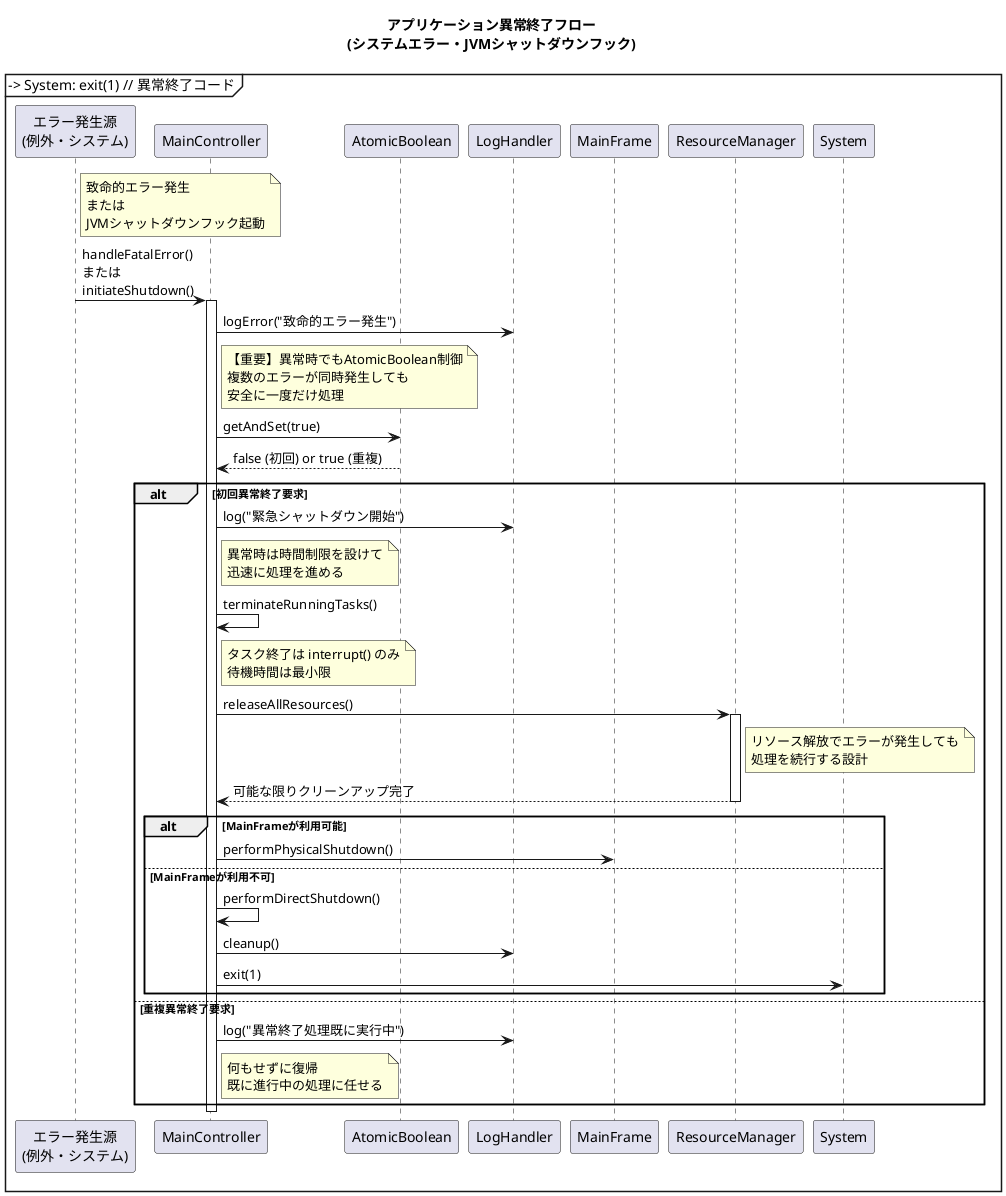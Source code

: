 @startuml 異常終了フロー
title アプリケーション異常終了フロー\n(システムエラー・JVMシャットダウンフック)

participant ErrorSource as "エラー発生源\n(例外・システム)"
participant MainController
participant AtomicBoolean
participant LogHandler
participant MainFrame
participant ResourceManager
participant System

note right of ErrorSource
    致命的エラー発生
    または
    JVMシャットダウンフック起動
end note

ErrorSource -> MainController: handleFatalError()\nまたは\ninitiateShutdown()
activate MainController

MainController -> LogHandler: logError("致命的エラー発生")

note right of MainController
    【重要】異常時でもAtomicBoolean制御
    複数のエラーが同時発生しても
    安全に一度だけ処理
end note

MainController -> AtomicBoolean: getAndSet(true)
AtomicBoolean --> MainController: false (初回) or true (重複)

alt 初回異常終了要求
    MainController -> LogHandler: log("緊急シャットダウン開始")

    note right of MainController
        異常時は時間制限を設けて
        迅速に処理を進める
    end note

    MainController -> MainController: terminateRunningTasks()
    note right of MainController
        タスク終了は interrupt() のみ
        待機時間は最小限
    end note

    MainController -> ResourceManager: releaseAllResources()
    activate ResourceManager
    note right of ResourceManager
        リソース解放でエラーが発生しても
        処理を続行する設計
    end note

    ResourceManager --> MainController: 可能な限りクリーンアップ完了
    deactivate ResourceManager

    alt MainFrameが利用可能
        MainController -> MainFrame: performPhysicalShutdown()
        MainFrame -> MainFrame: 最小限の終了処理
        MainFrame -> LogHandler: cleanup()
        MainFrame -> System: exit(1) // 異常終了コード
    else MainFrameが利用不可
        MainController -> MainController: performDirectShutdown()
        MainController -> LogHandler: cleanup()
        MainController -> System: exit(1)
    end

else 重複異常終了要求
    MainController -> LogHandler: log("異常終了処理既に実行中")
    note right of MainController
        何もせずに復帰
        既に進行中の処理に任せる
    end note
end

deactivate MainController

@enduml